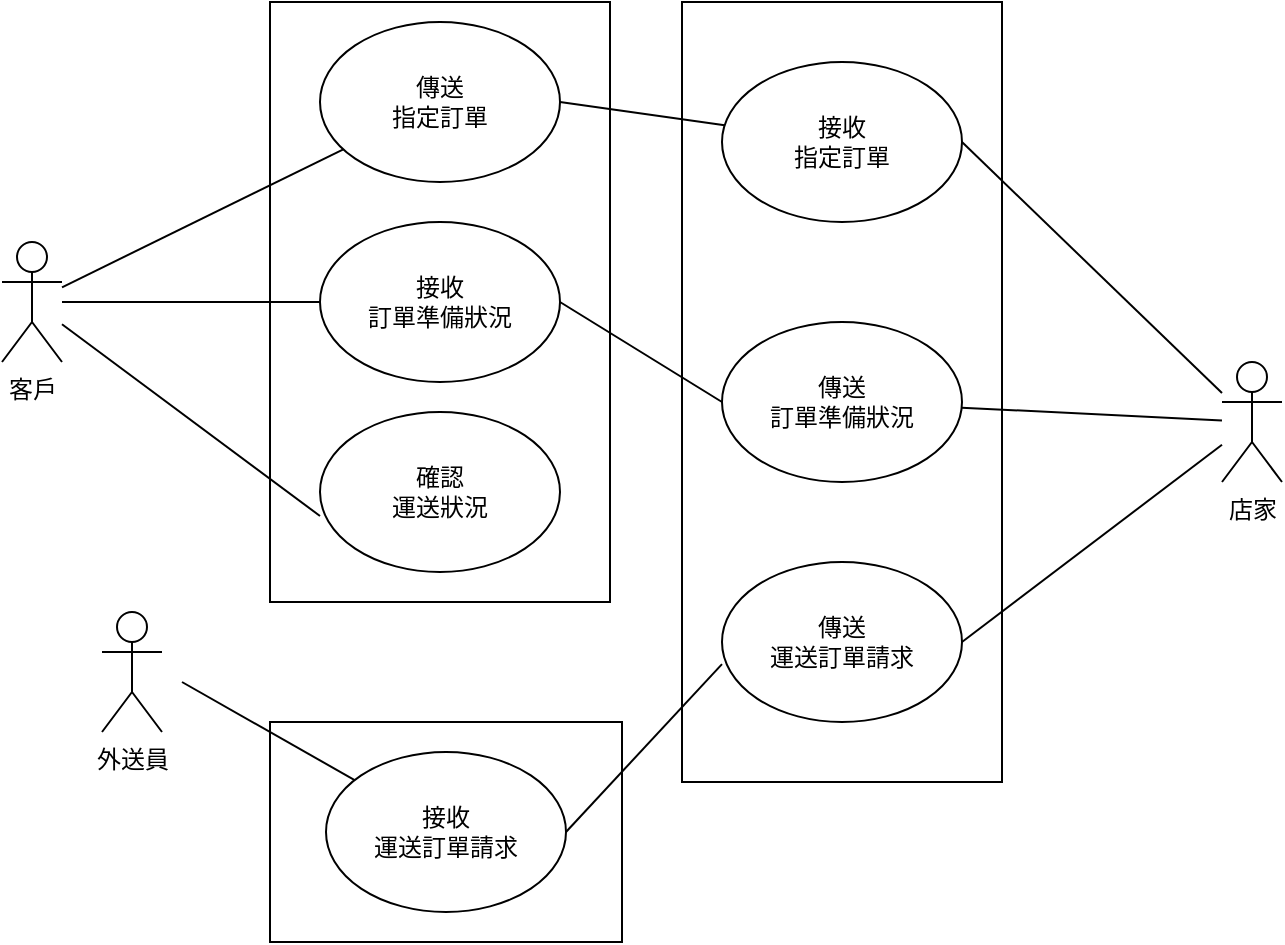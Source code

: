 <mxfile>
    <diagram id="wwYnvhjca9WOicDE9uTx" name="第1頁">
        <mxGraphModel dx="1126" dy="725" grid="1" gridSize="10" guides="1" tooltips="1" connect="1" arrows="1" fold="1" page="1" pageScale="1" pageWidth="827" pageHeight="1169" math="0" shadow="0">
            <root>
                <mxCell id="0"/>
                <mxCell id="1" parent="0"/>
                <mxCell id="2" value="客戶" style="shape=umlActor;verticalLabelPosition=bottom;verticalAlign=top;html=1;outlineConnect=0;" vertex="1" parent="1">
                    <mxGeometry x="110" y="180" width="30" height="60" as="geometry"/>
                </mxCell>
                <mxCell id="3" value="" style="rounded=0;whiteSpace=wrap;html=1;" vertex="1" parent="1">
                    <mxGeometry x="244" y="60" width="170" height="300" as="geometry"/>
                </mxCell>
                <mxCell id="4" value="傳送&lt;br&gt;指定訂單" style="ellipse;whiteSpace=wrap;html=1;" vertex="1" parent="1">
                    <mxGeometry x="269" y="70" width="120" height="80" as="geometry"/>
                </mxCell>
                <mxCell id="30" style="edgeStyle=none;html=1;" edge="1" parent="1" source="5">
                    <mxGeometry relative="1" as="geometry">
                        <mxPoint x="450" y="255" as="targetPoint"/>
                    </mxGeometry>
                </mxCell>
                <mxCell id="5" value="" style="rounded=0;whiteSpace=wrap;html=1;" vertex="1" parent="1">
                    <mxGeometry x="450" y="60" width="160" height="390" as="geometry"/>
                </mxCell>
                <mxCell id="6" value="店家" style="shape=umlActor;verticalLabelPosition=bottom;verticalAlign=top;html=1;outlineConnect=0;" vertex="1" parent="1">
                    <mxGeometry x="720" y="240" width="30" height="60" as="geometry"/>
                </mxCell>
                <mxCell id="7" value="接收&lt;br&gt;指定訂單" style="ellipse;whiteSpace=wrap;html=1;" vertex="1" parent="1">
                    <mxGeometry x="470" y="90" width="120" height="80" as="geometry"/>
                </mxCell>
                <mxCell id="8" value="" style="endArrow=none;html=1;" edge="1" parent="1" source="2" target="4">
                    <mxGeometry width="50" height="50" relative="1" as="geometry">
                        <mxPoint x="390" y="340" as="sourcePoint"/>
                        <mxPoint x="440" y="290" as="targetPoint"/>
                    </mxGeometry>
                </mxCell>
                <mxCell id="9" value="" style="endArrow=none;html=1;entryX=1;entryY=0.5;entryDx=0;entryDy=0;" edge="1" parent="1" source="7" target="4">
                    <mxGeometry width="50" height="50" relative="1" as="geometry">
                        <mxPoint x="390" y="340" as="sourcePoint"/>
                        <mxPoint x="440" y="290" as="targetPoint"/>
                    </mxGeometry>
                </mxCell>
                <mxCell id="10" value="" style="endArrow=none;html=1;entryX=1;entryY=0.5;entryDx=0;entryDy=0;" edge="1" parent="1" source="6" target="7">
                    <mxGeometry width="50" height="50" relative="1" as="geometry">
                        <mxPoint x="390" y="340" as="sourcePoint"/>
                        <mxPoint x="440" y="290" as="targetPoint"/>
                    </mxGeometry>
                </mxCell>
                <mxCell id="11" value="傳送&lt;br&gt;訂單準備狀況" style="ellipse;whiteSpace=wrap;html=1;" vertex="1" parent="1">
                    <mxGeometry x="470" y="220" width="120" height="80" as="geometry"/>
                </mxCell>
                <mxCell id="12" value="接收&lt;br&gt;訂單準備狀況" style="ellipse;whiteSpace=wrap;html=1;" vertex="1" parent="1">
                    <mxGeometry x="269" y="170" width="120" height="80" as="geometry"/>
                </mxCell>
                <mxCell id="14" value="傳送&lt;br&gt;運送訂單請求" style="ellipse;whiteSpace=wrap;html=1;" vertex="1" parent="1">
                    <mxGeometry x="470" y="340" width="120" height="80" as="geometry"/>
                </mxCell>
                <mxCell id="16" value="" style="endArrow=none;html=1;" edge="1" parent="1" source="11" target="6">
                    <mxGeometry width="50" height="50" relative="1" as="geometry">
                        <mxPoint x="390" y="340" as="sourcePoint"/>
                        <mxPoint x="440" y="290" as="targetPoint"/>
                    </mxGeometry>
                </mxCell>
                <mxCell id="17" value="" style="endArrow=none;html=1;exitX=1;exitY=0.5;exitDx=0;exitDy=0;" edge="1" parent="1" source="14" target="6">
                    <mxGeometry width="50" height="50" relative="1" as="geometry">
                        <mxPoint x="390" y="340" as="sourcePoint"/>
                        <mxPoint x="760" y="300" as="targetPoint"/>
                    </mxGeometry>
                </mxCell>
                <mxCell id="18" value="" style="endArrow=none;html=1;entryX=0;entryY=0.5;entryDx=0;entryDy=0;exitX=1;exitY=0.5;exitDx=0;exitDy=0;" edge="1" parent="1" source="12" target="11">
                    <mxGeometry width="50" height="50" relative="1" as="geometry">
                        <mxPoint x="390" y="340" as="sourcePoint"/>
                        <mxPoint x="440" y="290" as="targetPoint"/>
                    </mxGeometry>
                </mxCell>
                <mxCell id="19" value="" style="endArrow=none;html=1;exitX=0;exitY=0.5;exitDx=0;exitDy=0;" edge="1" parent="1" source="12" target="2">
                    <mxGeometry width="50" height="50" relative="1" as="geometry">
                        <mxPoint x="260" y="240" as="sourcePoint"/>
                        <mxPoint x="440" y="290" as="targetPoint"/>
                    </mxGeometry>
                </mxCell>
                <mxCell id="20" value="" style="rounded=0;whiteSpace=wrap;html=1;" vertex="1" parent="1">
                    <mxGeometry x="244" y="420" width="176" height="110" as="geometry"/>
                </mxCell>
                <mxCell id="21" value="接收&lt;br&gt;運送訂單請求" style="ellipse;whiteSpace=wrap;html=1;" vertex="1" parent="1">
                    <mxGeometry x="272" y="435" width="120" height="80" as="geometry"/>
                </mxCell>
                <mxCell id="23" value="外送員" style="shape=umlActor;verticalLabelPosition=bottom;verticalAlign=top;html=1;outlineConnect=0;" vertex="1" parent="1">
                    <mxGeometry x="160" y="365" width="30" height="60" as="geometry"/>
                </mxCell>
                <mxCell id="24" value="" style="endArrow=none;html=1;" edge="1" parent="1" source="21">
                    <mxGeometry width="50" height="50" relative="1" as="geometry">
                        <mxPoint x="390" y="240" as="sourcePoint"/>
                        <mxPoint x="200" y="400" as="targetPoint"/>
                    </mxGeometry>
                </mxCell>
                <mxCell id="25" value="" style="endArrow=none;html=1;entryX=0;entryY=0.638;entryDx=0;entryDy=0;entryPerimeter=0;exitX=1;exitY=0.5;exitDx=0;exitDy=0;" edge="1" parent="1" source="21" target="14">
                    <mxGeometry width="50" height="50" relative="1" as="geometry">
                        <mxPoint x="390" y="240" as="sourcePoint"/>
                        <mxPoint x="440" y="190" as="targetPoint"/>
                    </mxGeometry>
                </mxCell>
                <mxCell id="28" value="確認&lt;br&gt;運送狀況" style="ellipse;whiteSpace=wrap;html=1;" vertex="1" parent="1">
                    <mxGeometry x="269" y="265" width="120" height="80" as="geometry"/>
                </mxCell>
                <mxCell id="29" value="" style="endArrow=none;html=1;entryX=0;entryY=0.65;entryDx=0;entryDy=0;entryPerimeter=0;" edge="1" parent="1" source="2" target="28">
                    <mxGeometry width="50" height="50" relative="1" as="geometry">
                        <mxPoint x="120" y="180" as="sourcePoint"/>
                        <mxPoint x="440" y="250" as="targetPoint"/>
                    </mxGeometry>
                </mxCell>
            </root>
        </mxGraphModel>
    </diagram>
</mxfile>
